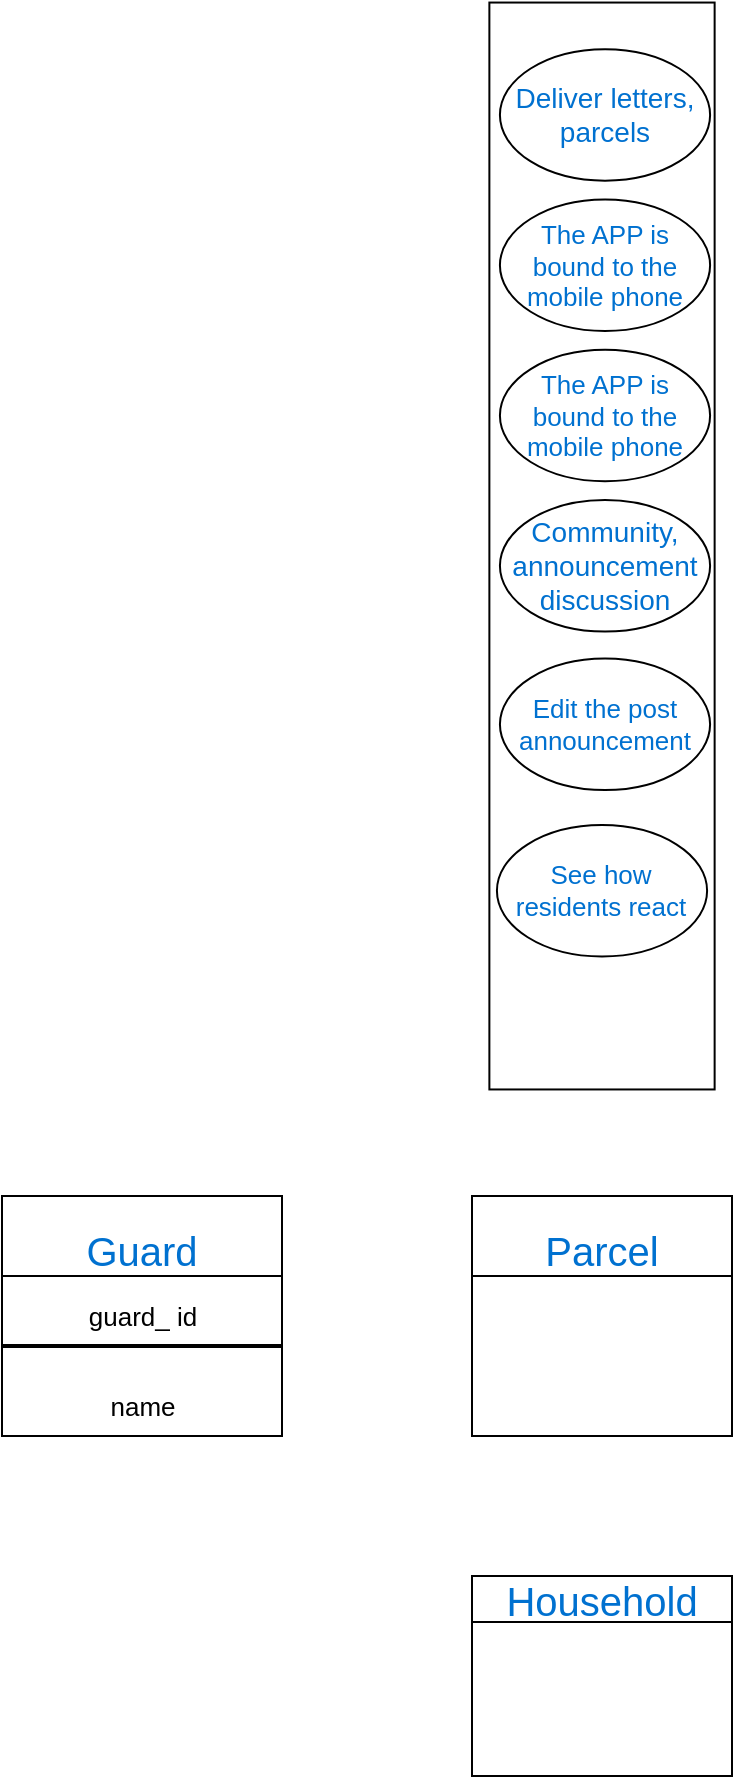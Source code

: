 <mxfile>
    <diagram id="BchvI7WIYb1rJNrYavdt" name="第1頁">
        <mxGraphModel dx="1157" dy="2053" grid="1" gridSize="10" guides="1" tooltips="1" connect="1" arrows="1" fold="1" page="1" pageScale="1" pageWidth="827" pageHeight="1169" math="0" shadow="0">
            <root>
                <mxCell id="0"/>
                <mxCell id="1" parent="0"/>
                <mxCell id="19" value="" style="group" vertex="1" connectable="0" parent="1">
                    <mxGeometry x="380" y="-1120" width="120.01" height="510" as="geometry"/>
                </mxCell>
                <mxCell id="4" value="" style="rounded=0;whiteSpace=wrap;html=1;rotation=90;" vertex="1" parent="19">
                    <mxGeometry x="-211.721" y="198.689" width="543.453" height="112.623" as="geometry"/>
                </mxCell>
                <mxCell id="5" value="&lt;span style=&quot;color: rgb(0, 113, 208); font-family: Arial, Helvetica, &amp;quot;Microsoft JhengHei&amp;quot;, sans-serif;&quot;&gt;&lt;font style=&quot;font-size: 14px;&quot;&gt;Deliver letters, parcels&lt;/font&gt;&lt;/span&gt;" style="ellipse;whiteSpace=wrap;html=1;align=center;" vertex="1" parent="19">
                    <mxGeometry x="8.962" y="6.617" width="105.088" height="65.746" as="geometry"/>
                </mxCell>
                <mxCell id="6" value="&lt;span style=&quot;color: rgb(0, 113, 208); font-family: Arial, Helvetica, &amp;quot;Microsoft JhengHei&amp;quot;, sans-serif; text-align: start; font-size: 13px;&quot;&gt;The APP is bound to the mobile phone&lt;/span&gt;" style="ellipse;whiteSpace=wrap;html=1;align=center;" vertex="1" parent="19">
                    <mxGeometry x="8.962" y="81.755" width="105.088" height="65.746" as="geometry"/>
                </mxCell>
                <mxCell id="7" value="&lt;span style=&quot;color: rgb(0, 113, 208); font-family: Arial, Helvetica, &amp;quot;Microsoft JhengHei&amp;quot;, sans-serif; text-align: start; font-size: 13px;&quot;&gt;The APP is bound to the mobile phone&lt;/span&gt;" style="ellipse;whiteSpace=wrap;html=1;align=center;" vertex="1" parent="19">
                    <mxGeometry x="8.962" y="156.893" width="105.088" height="65.746" as="geometry"/>
                </mxCell>
                <mxCell id="8" value="&lt;span style=&quot;color: rgb(0, 113, 208); font-family: Arial, Helvetica, &amp;quot;Microsoft JhengHei&amp;quot;, sans-serif; font-size: 14px; text-align: start;&quot;&gt;Community, announcement discussion&lt;/span&gt;" style="ellipse;whiteSpace=wrap;html=1;align=center;" vertex="1" parent="19">
                    <mxGeometry x="8.962" y="232.031" width="105.088" height="65.746" as="geometry"/>
                </mxCell>
                <mxCell id="16" value="&lt;span style=&quot;color: rgb(0, 113, 208); font-family: Arial, Helvetica, &amp;quot;Microsoft JhengHei&amp;quot;, sans-serif; font-size: 13px; text-align: start;&quot;&gt;Edit the post announcement&lt;/span&gt;" style="ellipse;whiteSpace=wrap;html=1;align=center;" vertex="1" parent="19">
                    <mxGeometry x="8.962" y="311.311" width="105.088" height="65.746" as="geometry"/>
                </mxCell>
                <mxCell id="18" value="&lt;span style=&quot;color: rgb(0, 113, 208); font-family: Arial, Helvetica, &amp;quot;Microsoft JhengHei&amp;quot;, sans-serif; font-size: 13px; text-align: start;&quot;&gt;See how residents react&lt;/span&gt;" style="ellipse;whiteSpace=wrap;html=1;align=center;" vertex="1" parent="19">
                    <mxGeometry x="7.461" y="394.517" width="105.088" height="65.746" as="geometry"/>
                </mxCell>
                <mxCell id="21" value="&lt;br&gt;&lt;span style=&quot;color: rgb(0, 113, 208); font-family: Arial, Helvetica, &amp;quot;Microsoft JhengHei&amp;quot;, sans-serif; font-size: 20px; font-style: normal; font-variant-ligatures: normal; font-variant-caps: normal; font-weight: 400; letter-spacing: normal; orphans: 2; text-align: start; text-indent: 0px; text-transform: none; widows: 2; word-spacing: 0px; -webkit-text-stroke-width: 0px; text-decoration-thickness: initial; text-decoration-style: initial; text-decoration-color: initial; float: none; display: inline !important;&quot;&gt;Guard&lt;/span&gt;&lt;br&gt;" style="swimlane;whiteSpace=wrap;html=1;fontSize=13;startSize=40;" vertex="1" parent="1">
                    <mxGeometry x="140" y="-540" width="140" height="120" as="geometry"/>
                </mxCell>
                <mxCell id="27" value="" style="line;strokeWidth=2;html=1;labelBackgroundColor=#18141D;fontSize=13;" vertex="1" parent="21">
                    <mxGeometry y="70" width="140" height="10" as="geometry"/>
                </mxCell>
                <mxCell id="28" value="guard_ id" style="text;html=1;align=center;verticalAlign=middle;resizable=0;points=[];autosize=1;strokeColor=none;fillColor=none;fontSize=13;" vertex="1" parent="21">
                    <mxGeometry x="30" y="45" width="80" height="30" as="geometry"/>
                </mxCell>
                <mxCell id="31" value="name" style="text;html=1;align=center;verticalAlign=middle;resizable=0;points=[];autosize=1;strokeColor=none;fillColor=none;fontSize=13;" vertex="1" parent="21">
                    <mxGeometry x="40" y="90" width="60" height="30" as="geometry"/>
                </mxCell>
                <mxCell id="23" value="&lt;span style=&quot;color: rgb(0, 113, 208); font-family: Arial, Helvetica, &amp;quot;Microsoft JhengHei&amp;quot;, sans-serif; font-size: 20px; font-weight: 400; text-align: start;&quot;&gt;Household&lt;/span&gt;" style="swimlane;whiteSpace=wrap;html=1;fontSize=13;" vertex="1" parent="1">
                    <mxGeometry x="375" y="-350" width="130" height="100" as="geometry"/>
                </mxCell>
                <mxCell id="26" value="&lt;br&gt;&lt;span style=&quot;color: rgb(0, 113, 208); font-family: Arial, Helvetica, &amp;quot;Microsoft JhengHei&amp;quot;, sans-serif; font-size: 20px; font-weight: 400; text-align: start;&quot;&gt;Parcel&lt;/span&gt;" style="swimlane;whiteSpace=wrap;html=1;fontSize=13;startSize=40;" vertex="1" parent="1">
                    <mxGeometry x="375" y="-540" width="130" height="120" as="geometry"/>
                </mxCell>
            </root>
        </mxGraphModel>
    </diagram>
</mxfile>